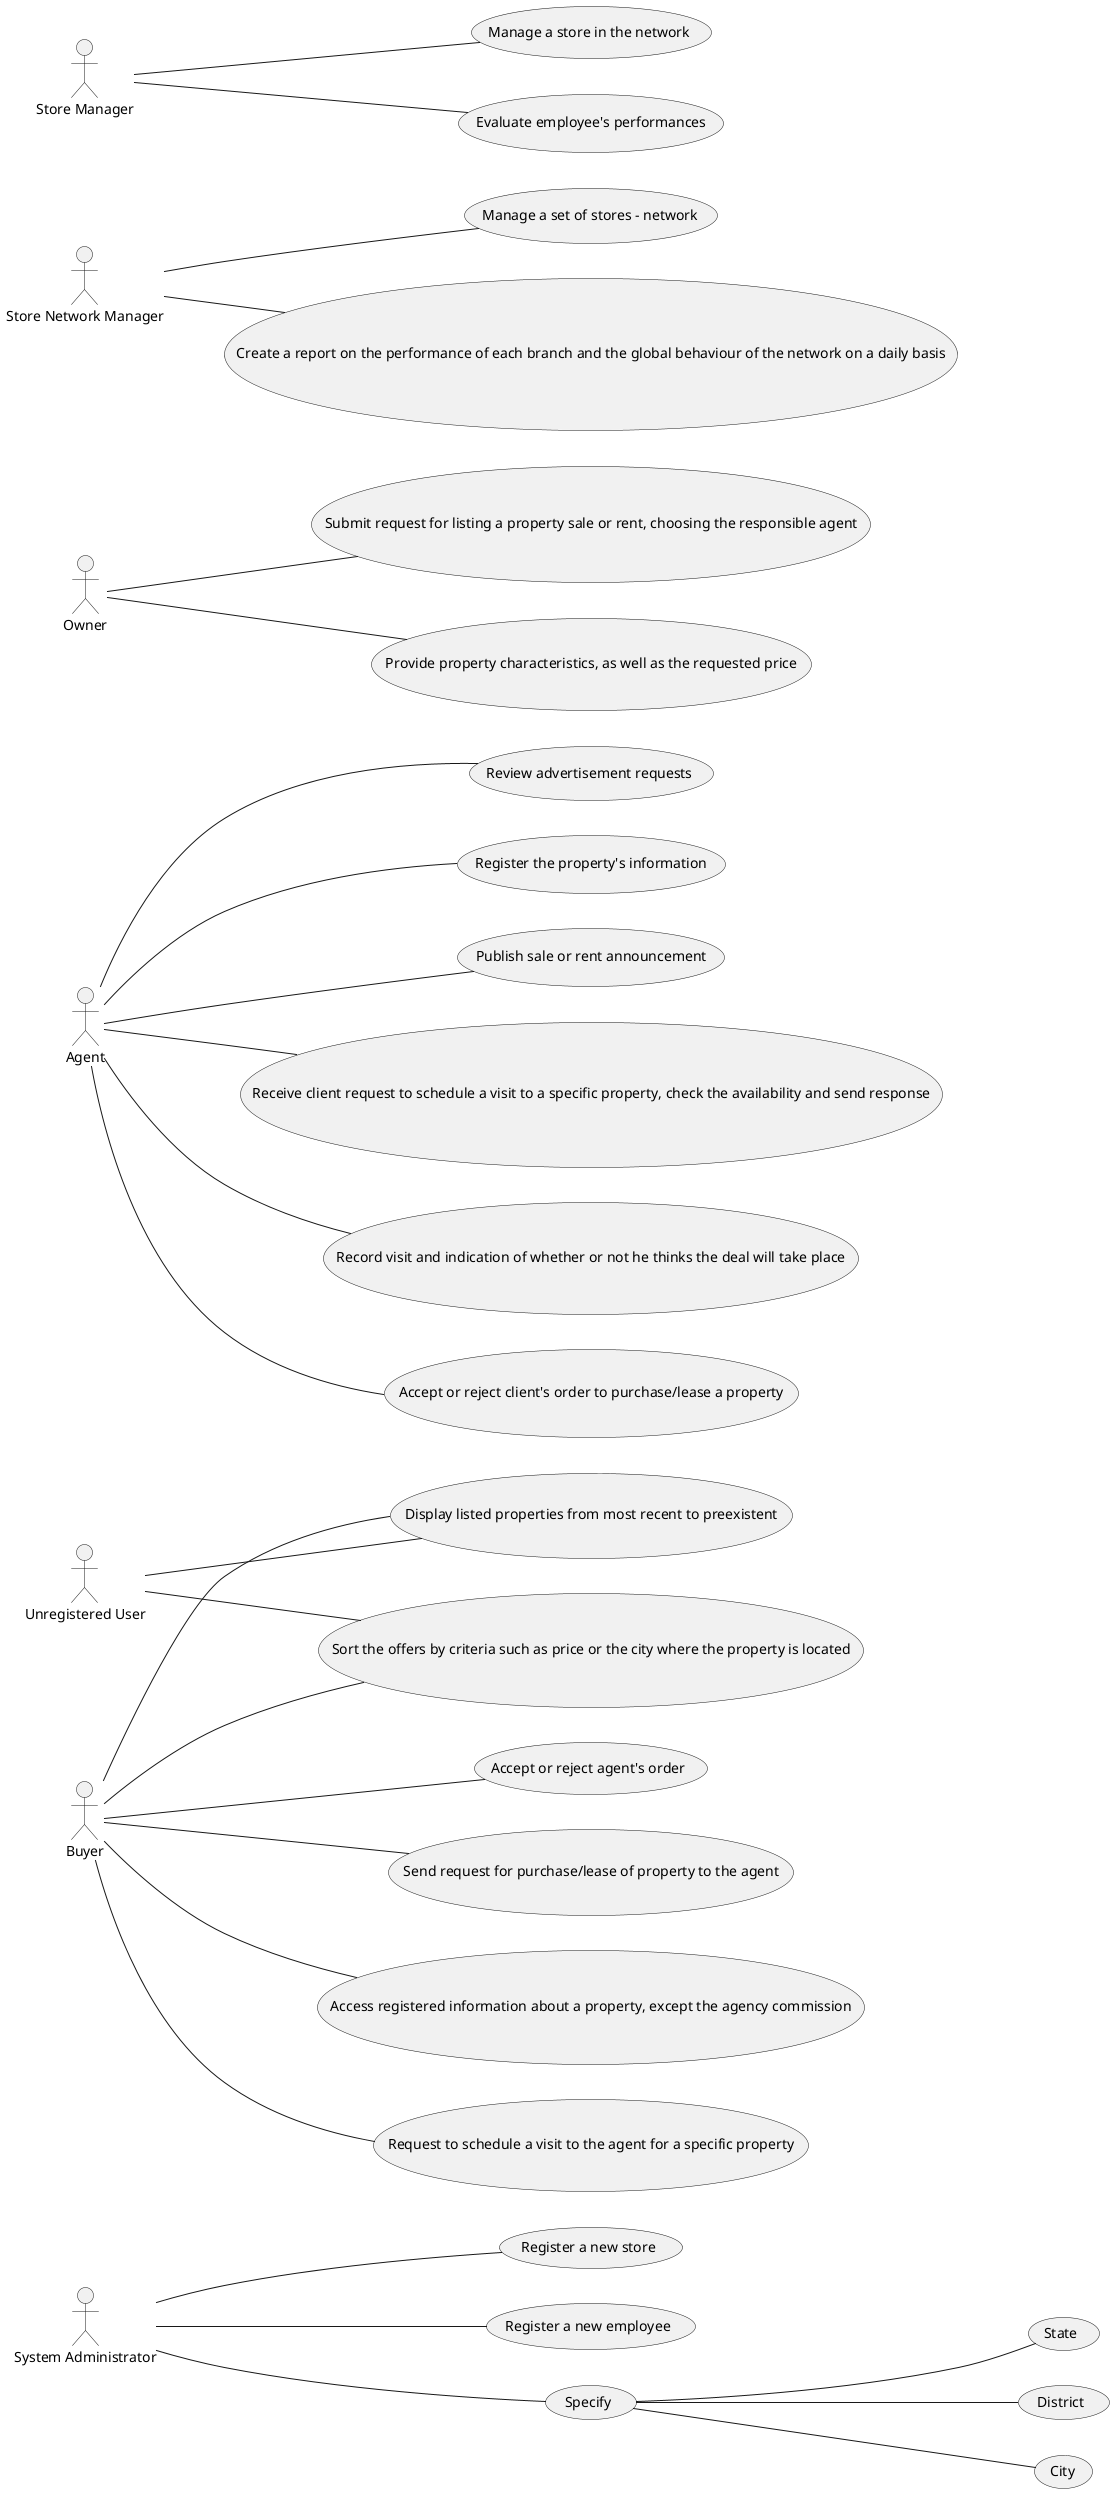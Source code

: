 @startuml

skinparam monochrome true
skinparam packageStyle rectangle
skinparam shadowing false

left to right direction

actor "System Administrator" as SystemAdministrator
actor "Unregistered User" as UnregisteredUser
actor "Agent" as Agent
actor "Owner" as Owner
actor "Buyer" as Buyer
actor "Store Network Manager" as StoreNetworkManager
actor "Store Manager" as StoreManager


SystemAdministrator -- (Register a new store)
SystemAdministrator -- (Register a new employee)
SystemAdministrator -- (Specify)
(Specify) -- (State)
(Specify) -- (District)
(Specify) -- (City)


UnregisteredUser -- (Display listed properties from most recent to preexistent)
UnregisteredUser -- (Sort the offers by criteria such as price or the city where the property is located)


Agent -- (Review advertisement requests)
Agent -- (Register the property's information)
Agent -- (Publish sale or rent announcement)
Agent -- (Receive client request to schedule a visit to a specific property, check the availability and send response)
Agent -- (Record visit and indication of whether or not he thinks the deal will take place)
Agent -- (Accept or reject client's order to purchase/lease a property)


Owner -- (Submit request for listing a property sale or rent, choosing the responsible agent)
Owner -- (Provide property characteristics, as well as the requested price)


Buyer -- (Display listed properties from most recent to preexistent)
Buyer -- (Access registered information about a property, except the agency commission)
Buyer -- (Sort the offers by criteria such as price or the city where the property is located)
Buyer -- (Request to schedule a visit to the agent for a specific property)
Buyer -- (Accept or reject agent's order)
Buyer -- (Send request for purchase/lease of property to the agent)


StoreNetworkManager -- (Manage a set of stores - network)
StoreNetworkManager -- (Create a report on the performance of each branch and the global behaviour of the network on a daily basis)


StoreManager -- (Manage a store in the network)
StoreManager -- (Evaluate employee's performances)

@enduml